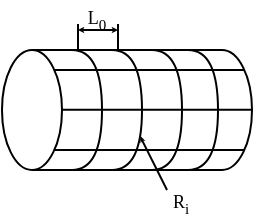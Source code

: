 <mxfile version="16.6.2" type="device" pages="5"><diagram id="O_XX9mXyuk58vUX0n932" name="cyl"><mxGraphModel dx="434" dy="279" grid="1" gridSize="10" guides="1" tooltips="1" connect="1" arrows="1" fold="1" page="1" pageScale="1" pageWidth="1169" pageHeight="1654" math="0" shadow="0"><root><mxCell id="0"/><mxCell id="1" parent="0"/><mxCell id="PagkH_VJ9jH-9wmsKEgQ-1" value="" style="shape=cylinder3;whiteSpace=wrap;html=1;boundedLbl=1;backgroundOutline=1;size=15;rotation=-90;fillColor=none;" vertex="1" parent="1"><mxGeometry x="297.5" y="177.5" width="60" height="125" as="geometry"/></mxCell><mxCell id="PagkH_VJ9jH-9wmsKEgQ-10" value="" style="endArrow=none;html=1;rounded=0;edgeStyle=orthogonalEdgeStyle;curved=1;exitX=0;exitY=0;exitDx=0;exitDy=15;exitPerimeter=0;entryX=1;entryY=0;entryDx=0;entryDy=15;entryPerimeter=0;" edge="1" parent="1"><mxGeometry width="50" height="50" relative="1" as="geometry"><mxPoint x="300" y="269.99" as="sourcePoint"/><mxPoint x="300" y="209.99" as="targetPoint"/><Array as="points"><mxPoint x="315" y="269.99"/><mxPoint x="315" y="209.99"/></Array></mxGeometry></mxCell><mxCell id="PagkH_VJ9jH-9wmsKEgQ-11" value="" style="endArrow=none;html=1;rounded=0;edgeStyle=orthogonalEdgeStyle;curved=1;exitX=0;exitY=0;exitDx=0;exitDy=15;exitPerimeter=0;entryX=1;entryY=0;entryDx=0;entryDy=15;entryPerimeter=0;" edge="1" parent="1"><mxGeometry width="50" height="50" relative="1" as="geometry"><mxPoint x="320" y="269.99" as="sourcePoint"/><mxPoint x="320" y="209.99" as="targetPoint"/><Array as="points"><mxPoint x="335" y="269.99"/><mxPoint x="335" y="209.99"/></Array></mxGeometry></mxCell><mxCell id="PagkH_VJ9jH-9wmsKEgQ-12" value="" style="endArrow=none;html=1;rounded=0;edgeStyle=orthogonalEdgeStyle;curved=1;exitX=0;exitY=0;exitDx=0;exitDy=15;exitPerimeter=0;entryX=1;entryY=0;entryDx=0;entryDy=15;entryPerimeter=0;" edge="1" parent="1"><mxGeometry width="50" height="50" relative="1" as="geometry"><mxPoint x="339.98" y="269.99" as="sourcePoint"/><mxPoint x="339.98" y="209.99" as="targetPoint"/><Array as="points"><mxPoint x="354.98" y="269.99"/><mxPoint x="354.98" y="209.99"/></Array></mxGeometry></mxCell><mxCell id="PagkH_VJ9jH-9wmsKEgQ-13" value="" style="endArrow=none;html=1;rounded=0;edgeStyle=orthogonalEdgeStyle;curved=1;exitX=0;exitY=0;exitDx=0;exitDy=15;exitPerimeter=0;entryX=1;entryY=0;entryDx=0;entryDy=15;entryPerimeter=0;" edge="1" parent="1"><mxGeometry width="50" height="50" relative="1" as="geometry"><mxPoint x="358" y="269.99" as="sourcePoint"/><mxPoint x="358" y="209.99" as="targetPoint"/><Array as="points"><mxPoint x="373" y="269.99"/><mxPoint x="373" y="209.99"/></Array></mxGeometry></mxCell><mxCell id="PagkH_VJ9jH-9wmsKEgQ-14" value="" style="endArrow=classicThin;html=1;rounded=0;curved=1;endFill=1;endSize=0;exitX=0;exitY=0;exitDx=0;exitDy=0;" edge="1" parent="1" source="PagkH_VJ9jH-9wmsKEgQ-15"><mxGeometry width="50" height="50" relative="1" as="geometry"><mxPoint x="352" y="272" as="sourcePoint"/><mxPoint x="334" y="253" as="targetPoint"/></mxGeometry></mxCell><mxCell id="PagkH_VJ9jH-9wmsKEgQ-15" value="&lt;font face=&quot;Times New Roman&quot; style=&quot;font-size: 9px&quot;&gt;R&lt;sub&gt;i&lt;/sub&gt;&lt;/font&gt;" style="text;html=1;strokeColor=none;fillColor=none;align=center;verticalAlign=middle;whiteSpace=wrap;rounded=0;" vertex="1" parent="1"><mxGeometry x="347.5" y="280" width="12.5" height="10" as="geometry"/></mxCell><mxCell id="PagkH_VJ9jH-9wmsKEgQ-19" value="" style="endArrow=none;html=1;rounded=0;fontFamily=Times New Roman;endSize=3;curved=1;" edge="1" parent="1"><mxGeometry width="50" height="50" relative="1" as="geometry"><mxPoint x="291" y="220" as="sourcePoint"/><mxPoint x="386" y="220" as="targetPoint"/></mxGeometry></mxCell><mxCell id="PagkH_VJ9jH-9wmsKEgQ-20" value="" style="endArrow=none;html=1;rounded=0;fontFamily=Times New Roman;endSize=3;curved=1;" edge="1" parent="1"><mxGeometry width="50" height="50" relative="1" as="geometry"><mxPoint x="294.5" y="239.89" as="sourcePoint"/><mxPoint x="389.5" y="239.89" as="targetPoint"/></mxGeometry></mxCell><mxCell id="PagkH_VJ9jH-9wmsKEgQ-21" value="" style="endArrow=none;html=1;rounded=0;fontFamily=Times New Roman;endSize=3;curved=1;" edge="1" parent="1"><mxGeometry width="50" height="50" relative="1" as="geometry"><mxPoint x="291.5" y="260" as="sourcePoint"/><mxPoint x="386.5" y="260" as="targetPoint"/></mxGeometry></mxCell><mxCell id="PagkH_VJ9jH-9wmsKEgQ-26" value="" style="endArrow=none;html=1;rounded=0;fontFamily=Times New Roman;endSize=3;curved=1;" edge="1" parent="1"><mxGeometry width="50" height="50" relative="1" as="geometry"><mxPoint x="303" y="210" as="sourcePoint"/><mxPoint x="303" y="197" as="targetPoint"/></mxGeometry></mxCell><mxCell id="PagkH_VJ9jH-9wmsKEgQ-27" value="" style="endArrow=none;html=1;rounded=0;fontFamily=Times New Roman;endSize=3;" edge="1" parent="1"><mxGeometry width="50" height="50" relative="1" as="geometry"><mxPoint x="323" y="210" as="sourcePoint"/><mxPoint x="323" y="197" as="targetPoint"/></mxGeometry></mxCell><mxCell id="PagkH_VJ9jH-9wmsKEgQ-28" value="" style="endArrow=classic;startArrow=classic;html=1;rounded=0;fontFamily=Times New Roman;endSize=0;startSize=0;" edge="1" parent="1"><mxGeometry width="50" height="50" relative="1" as="geometry"><mxPoint x="303" y="200" as="sourcePoint"/><mxPoint x="323" y="200" as="targetPoint"/></mxGeometry></mxCell><mxCell id="PagkH_VJ9jH-9wmsKEgQ-29" value="&lt;font style=&quot;font-size: 9px&quot;&gt;L&lt;sub&gt;0&lt;/sub&gt;&lt;/font&gt;" style="text;html=1;strokeColor=none;fillColor=none;align=center;verticalAlign=middle;whiteSpace=wrap;rounded=0;fontFamily=Times New Roman;" vertex="1" parent="1"><mxGeometry x="301" y="188" width="22.5" height="10" as="geometry"/></mxCell></root></mxGraphModel></diagram><diagram id="VnP_y5Ihg2XKbaGzyvyo" name="cylDiff"><mxGraphModel dx="391" dy="252" grid="1" gridSize="10" guides="1" tooltips="1" connect="1" arrows="1" fold="1" page="1" pageScale="1" pageWidth="1169" pageHeight="1654" math="0" shadow="0"><root><mxCell id="vrQmYS1lPdLPb-E3lXbd-0"/><mxCell id="vrQmYS1lPdLPb-E3lXbd-1" parent="vrQmYS1lPdLPb-E3lXbd-0"/><mxCell id="0kCyiw4Ry_UZgwIIood8-0" value="" style="shape=cylinder3;whiteSpace=wrap;html=1;boundedLbl=1;backgroundOutline=1;size=15;rotation=-90;fillColor=none;" vertex="1" parent="vrQmYS1lPdLPb-E3lXbd-1"><mxGeometry x="442" y="209" width="60" height="60" as="geometry"/></mxCell><mxCell id="0kCyiw4Ry_UZgwIIood8-1" value="&lt;font face=&quot;Times New Roman&quot; style=&quot;font-size: 9px&quot;&gt;R&lt;sub&gt;i&lt;/sub&gt;&lt;/font&gt;" style="text;html=1;strokeColor=none;fillColor=none;align=center;verticalAlign=middle;whiteSpace=wrap;rounded=0;" vertex="1" parent="vrQmYS1lPdLPb-E3lXbd-1"><mxGeometry x="451.25" y="287.5" width="12.5" height="10" as="geometry"/></mxCell><mxCell id="0kCyiw4Ry_UZgwIIood8-2" value="" style="endArrow=none;html=1;rounded=0;fontFamily=Times New Roman;endSize=3;curved=1;" edge="1" parent="vrQmYS1lPdLPb-E3lXbd-1"><mxGeometry width="50" height="50" relative="1" as="geometry"><mxPoint x="457" y="209" as="sourcePoint"/><mxPoint x="457" y="196" as="targetPoint"/></mxGeometry></mxCell><mxCell id="0kCyiw4Ry_UZgwIIood8-3" value="" style="endArrow=none;html=1;rounded=0;fontFamily=Times New Roman;endSize=3;" edge="1" parent="vrQmYS1lPdLPb-E3lXbd-1"><mxGeometry width="50" height="50" relative="1" as="geometry"><mxPoint x="488.16" y="209" as="sourcePoint"/><mxPoint x="488.16" y="196" as="targetPoint"/></mxGeometry></mxCell><mxCell id="0kCyiw4Ry_UZgwIIood8-4" value="" style="endArrow=classic;startArrow=classic;html=1;rounded=0;fontFamily=Times New Roman;endSize=0;startSize=0;" edge="1" parent="vrQmYS1lPdLPb-E3lXbd-1"><mxGeometry width="50" height="50" relative="1" as="geometry"><mxPoint x="457" y="199" as="sourcePoint"/><mxPoint x="488" y="199" as="targetPoint"/></mxGeometry></mxCell><mxCell id="0kCyiw4Ry_UZgwIIood8-5" value="&lt;font style=&quot;font-size: 9px&quot;&gt;L&lt;sub&gt;0&lt;/sub&gt;&lt;/font&gt;" style="text;html=1;strokeColor=none;fillColor=none;align=center;verticalAlign=middle;whiteSpace=wrap;rounded=0;fontFamily=Times New Roman;" vertex="1" parent="vrQmYS1lPdLPb-E3lXbd-1"><mxGeometry x="460.75" y="187" width="22.5" height="10" as="geometry"/></mxCell><mxCell id="0kCyiw4Ry_UZgwIIood8-6" value="" style="endArrow=classicThin;html=1;rounded=0;curved=1;endFill=1;endSize=0;entryX=0;entryY=0;entryDx=0;entryDy=15;entryPerimeter=0;" edge="1" parent="vrQmYS1lPdLPb-E3lXbd-1" target="0kCyiw4Ry_UZgwIIood8-0"><mxGeometry width="50" height="50" relative="1" as="geometry"><mxPoint x="457" y="286.5" as="sourcePoint"/><mxPoint x="460" y="276.5" as="targetPoint"/></mxGeometry></mxCell><mxCell id="0kCyiw4Ry_UZgwIIood8-7" value="" style="endArrow=classicThin;html=1;rounded=0;curved=1;endFill=1;endSize=0;entryX=0;entryY=0;entryDx=0;entryDy=15;entryPerimeter=0;" edge="1" parent="vrQmYS1lPdLPb-E3lXbd-1"><mxGeometry width="50" height="50" relative="1" as="geometry"><mxPoint x="490" y="286.5" as="sourcePoint"/><mxPoint x="490" y="269" as="targetPoint"/></mxGeometry></mxCell><mxCell id="0kCyiw4Ry_UZgwIIood8-8" value="&lt;font face=&quot;Times New Roman&quot; style=&quot;font-size: 9px&quot;&gt;R&lt;sub&gt;i-1&lt;/sub&gt;&lt;/font&gt;" style="text;html=1;strokeColor=none;fillColor=none;align=center;verticalAlign=middle;whiteSpace=wrap;rounded=0;" vertex="1" parent="vrQmYS1lPdLPb-E3lXbd-1"><mxGeometry x="483.25" y="287.5" width="16.75" height="10" as="geometry"/></mxCell><mxCell id="0kCyiw4Ry_UZgwIIood8-9" value="" style="ellipse;whiteSpace=wrap;html=1;fontFamily=Times New Roman;fontSize=9;strokeWidth=1;rotation=20;fillColor=none;" vertex="1" parent="vrQmYS1lPdLPb-E3lXbd-1"><mxGeometry x="554.73" y="208.45" width="30" height="63" as="geometry"/></mxCell><mxCell id="0kCyiw4Ry_UZgwIIood8-10" value="" style="endArrow=none;html=1;rounded=0;edgeStyle=orthogonalEdgeStyle;curved=1;exitX=0;exitY=0;exitDx=0;exitDy=15;exitPerimeter=0;entryX=1;entryY=0;entryDx=0;entryDy=15;entryPerimeter=0;" edge="1" parent="vrQmYS1lPdLPb-E3lXbd-1"><mxGeometry width="50" height="50" relative="1" as="geometry"><mxPoint x="590" y="270" as="sourcePoint"/><mxPoint x="590" y="210" as="targetPoint"/><Array as="points"><mxPoint x="605" y="270"/><mxPoint x="605" y="210"/></Array></mxGeometry></mxCell><mxCell id="0kCyiw4Ry_UZgwIIood8-11" value="" style="endArrow=none;html=1;rounded=0;fontFamily=Times New Roman;endSize=3;curved=1;" edge="1" parent="vrQmYS1lPdLPb-E3lXbd-1"><mxGeometry width="50" height="50" relative="1" as="geometry"><mxPoint x="578" y="210" as="sourcePoint"/><mxPoint x="590" y="210" as="targetPoint"/></mxGeometry></mxCell><mxCell id="0kCyiw4Ry_UZgwIIood8-12" value="" style="endArrow=none;html=1;rounded=0;fontFamily=Times New Roman;endSize=3;curved=1;" edge="1" parent="vrQmYS1lPdLPb-E3lXbd-1"><mxGeometry width="50" height="50" relative="1" as="geometry"><mxPoint x="586.99" y="220" as="sourcePoint"/><mxPoint x="587" y="199" as="targetPoint"/></mxGeometry></mxCell><mxCell id="0kCyiw4Ry_UZgwIIood8-13" value="" style="endArrow=none;html=1;rounded=0;fontFamily=Times New Roman;endSize=3;" edge="1" parent="vrQmYS1lPdLPb-E3lXbd-1"><mxGeometry width="50" height="50" relative="1" as="geometry"><mxPoint x="602.15" y="220" as="sourcePoint"/><mxPoint x="602.15" y="199" as="targetPoint"/></mxGeometry></mxCell><mxCell id="0kCyiw4Ry_UZgwIIood8-14" value="" style="endArrow=classic;startArrow=classic;html=1;rounded=0;fontFamily=Times New Roman;endSize=0;startSize=0;" edge="1" parent="vrQmYS1lPdLPb-E3lXbd-1"><mxGeometry width="50" height="50" relative="1" as="geometry"><mxPoint x="586.99" y="202" as="sourcePoint"/><mxPoint x="602" y="202" as="targetPoint"/></mxGeometry></mxCell><mxCell id="0kCyiw4Ry_UZgwIIood8-15" value="&lt;font style=&quot;font-size: 9px&quot;&gt;L&lt;/font&gt;&lt;font style=&quot;font-size: 7.5px&quot;&gt;&lt;sub&gt;i,j&lt;/sub&gt;&lt;/font&gt;" style="text;html=1;strokeColor=none;fillColor=none;align=center;verticalAlign=middle;whiteSpace=wrap;rounded=0;fontFamily=Times New Roman;" vertex="1" parent="vrQmYS1lPdLPb-E3lXbd-1"><mxGeometry x="582.99" y="188" width="22.5" height="10" as="geometry"/></mxCell><mxCell id="0kCyiw4Ry_UZgwIIood8-16" value="" style="endArrow=none;html=1;rounded=0;fontFamily=Times New Roman;endSize=3;curved=1;exitX=0.615;exitY=0.986;exitDx=0;exitDy=0;exitPerimeter=0;" edge="1" parent="vrQmYS1lPdLPb-E3lXbd-1" source="0kCyiw4Ry_UZgwIIood8-9"><mxGeometry width="50" height="50" relative="1" as="geometry"><mxPoint x="579" y="270" as="sourcePoint"/><mxPoint x="591" y="270" as="targetPoint"/></mxGeometry></mxCell><mxCell id="0kCyiw4Ry_UZgwIIood8-17" value="&lt;font face=&quot;Times New Roman&quot; style=&quot;font-size: 9px&quot;&gt;R&lt;sub&gt;i&lt;/sub&gt;&lt;/font&gt;" style="text;html=1;strokeColor=none;fillColor=none;align=center;verticalAlign=middle;whiteSpace=wrap;rounded=0;" vertex="1" parent="vrQmYS1lPdLPb-E3lXbd-1"><mxGeometry x="556.87" y="289.25" width="12.5" height="10" as="geometry"/></mxCell><mxCell id="0kCyiw4Ry_UZgwIIood8-18" value="" style="endArrow=classicThin;html=1;rounded=0;curved=1;endFill=1;endSize=0;entryX=0;entryY=0;entryDx=0;entryDy=15;entryPerimeter=0;" edge="1" parent="vrQmYS1lPdLPb-E3lXbd-1"><mxGeometry width="50" height="50" relative="1" as="geometry"><mxPoint x="562.62" y="288.25" as="sourcePoint"/><mxPoint x="562.62" y="270.75" as="targetPoint"/></mxGeometry></mxCell><mxCell id="0kCyiw4Ry_UZgwIIood8-19" value="" style="endArrow=classicThin;html=1;rounded=0;curved=1;endFill=1;endSize=0;entryX=0;entryY=0;entryDx=0;entryDy=15;entryPerimeter=0;" edge="1" parent="vrQmYS1lPdLPb-E3lXbd-1"><mxGeometry width="50" height="50" relative="1" as="geometry"><mxPoint x="591.62" y="288.25" as="sourcePoint"/><mxPoint x="591.62" y="270.75" as="targetPoint"/></mxGeometry></mxCell><mxCell id="0kCyiw4Ry_UZgwIIood8-20" value="&lt;font face=&quot;Times New Roman&quot; style=&quot;font-size: 9px&quot;&gt;R&lt;sub&gt;i-1&lt;/sub&gt;&lt;/font&gt;" style="text;html=1;strokeColor=none;fillColor=none;align=center;verticalAlign=middle;whiteSpace=wrap;rounded=0;" vertex="1" parent="vrQmYS1lPdLPb-E3lXbd-1"><mxGeometry x="583.87" y="289.25" width="16.75" height="10" as="geometry"/></mxCell><mxCell id="0kCyiw4Ry_UZgwIIood8-21" value="" style="endArrow=none;html=1;rounded=0;fontFamily=Times New Roman;endSize=3;curved=1;" edge="1" parent="vrQmYS1lPdLPb-E3lXbd-1"><mxGeometry width="50" height="50" relative="1" as="geometry"><mxPoint x="468.75" y="220" as="sourcePoint"/><mxPoint x="499" y="220" as="targetPoint"/></mxGeometry></mxCell><mxCell id="0kCyiw4Ry_UZgwIIood8-22" value="" style="endArrow=none;html=1;rounded=0;fontFamily=Times New Roman;endSize=3;curved=1;" edge="1" parent="vrQmYS1lPdLPb-E3lXbd-1"><mxGeometry width="50" height="50" relative="1" as="geometry"><mxPoint x="471.75" y="239.83" as="sourcePoint"/><mxPoint x="502" y="239.83" as="targetPoint"/></mxGeometry></mxCell><mxCell id="0kCyiw4Ry_UZgwIIood8-23" value="" style="endArrow=none;html=1;rounded=0;fontFamily=Times New Roman;endSize=3;curved=1;" edge="1" parent="vrQmYS1lPdLPb-E3lXbd-1"><mxGeometry width="50" height="50" relative="1" as="geometry"><mxPoint x="467.75" y="260" as="sourcePoint"/><mxPoint x="498" y="260" as="targetPoint"/></mxGeometry></mxCell><mxCell id="0kCyiw4Ry_UZgwIIood8-24" value="" style="endArrow=none;html=1;rounded=0;fontFamily=Times New Roman;endSize=3;curved=1;" edge="1" parent="vrQmYS1lPdLPb-E3lXbd-1"><mxGeometry width="50" height="50" relative="1" as="geometry"><mxPoint x="576.37" y="260" as="sourcePoint"/><mxPoint x="602" y="260" as="targetPoint"/></mxGeometry></mxCell><mxCell id="0kCyiw4Ry_UZgwIIood8-25" value="" style="endArrow=none;html=1;rounded=0;fontFamily=Times New Roman;endSize=3;curved=1;" edge="1" parent="vrQmYS1lPdLPb-E3lXbd-1"><mxGeometry width="50" height="50" relative="1" as="geometry"><mxPoint x="586" y="239.78" as="sourcePoint"/><mxPoint x="605" y="240" as="targetPoint"/></mxGeometry></mxCell><mxCell id="0kCyiw4Ry_UZgwIIood8-26" value="" style="endArrow=none;html=1;rounded=0;fontFamily=Times New Roman;endSize=3;curved=1;" edge="1" parent="vrQmYS1lPdLPb-E3lXbd-1"><mxGeometry width="50" height="50" relative="1" as="geometry"><mxPoint x="586.73" y="220" as="sourcePoint"/><mxPoint x="602" y="220.22" as="targetPoint"/></mxGeometry></mxCell><mxCell id="0kCyiw4Ry_UZgwIIood8-27" value="&lt;font face=&quot;Times New Roman&quot; style=&quot;font-size: 9px&quot;&gt;j&lt;/font&gt;" style="text;html=1;strokeColor=none;fillColor=none;align=center;verticalAlign=middle;whiteSpace=wrap;rounded=0;" vertex="1" parent="vrQmYS1lPdLPb-E3lXbd-1"><mxGeometry x="603.49" y="212" width="6.51" height="8" as="geometry"/></mxCell><mxCell id="0kCyiw4Ry_UZgwIIood8-28" value="&lt;font face=&quot;Times New Roman&quot; style=&quot;font-size: 9px&quot;&gt;j+1&lt;/font&gt;" style="text;html=1;strokeColor=none;fillColor=none;align=center;verticalAlign=middle;whiteSpace=wrap;rounded=0;" vertex="1" parent="vrQmYS1lPdLPb-E3lXbd-1"><mxGeometry x="606" y="235" width="24" height="8" as="geometry"/></mxCell><mxCell id="0kCyiw4Ry_UZgwIIood8-29" value="до деформации" style="text;html=1;strokeColor=none;fillColor=none;align=center;verticalAlign=middle;whiteSpace=wrap;rounded=0;fontFamily=Times New Roman;fontSize=9;" vertex="1" parent="vrQmYS1lPdLPb-E3lXbd-1"><mxGeometry x="432.5" y="302.5" width="79" height="20.75" as="geometry"/></mxCell><mxCell id="0kCyiw4Ry_UZgwIIood8-30" value="после деформации" style="text;html=1;strokeColor=none;fillColor=none;align=center;verticalAlign=middle;whiteSpace=wrap;rounded=0;fontFamily=Times New Roman;fontSize=9;" vertex="1" parent="vrQmYS1lPdLPb-E3lXbd-1"><mxGeometry x="545" y="302.5" width="79" height="20.75" as="geometry"/></mxCell></root></mxGraphModel></diagram><diagram id="zfUByFyi8Wo0yvXSUZq-" name="hang"><mxGraphModel dx="578" dy="371" grid="1" gridSize="10" guides="1" tooltips="1" connect="1" arrows="1" fold="1" page="1" pageScale="1" pageWidth="1169" pageHeight="1654" math="0" shadow="0"><root><mxCell id="7agOwRImNbwobAosHe8a-0"/><mxCell id="7agOwRImNbwobAosHe8a-1" parent="7agOwRImNbwobAosHe8a-0"/><mxCell id="7agOwRImNbwobAosHe8a-2" value="" style="endArrow=classic;html=1;rounded=0;fontFamily=Times New Roman;fontSize=9;startSize=3;endSize=3;" edge="1" parent="7agOwRImNbwobAosHe8a-1"><mxGeometry width="50" height="50" relative="1" as="geometry"><mxPoint x="319" y="240" as="sourcePoint"/><mxPoint x="320" y="100" as="targetPoint"/></mxGeometry></mxCell><mxCell id="7agOwRImNbwobAosHe8a-3" value="" style="endArrow=classic;html=1;rounded=0;fontFamily=Times New Roman;fontSize=9;startSize=3;endSize=3;" edge="1" parent="7agOwRImNbwobAosHe8a-1"><mxGeometry width="50" height="50" relative="1" as="geometry"><mxPoint x="320" y="240" as="sourcePoint"/><mxPoint x="420" y="290" as="targetPoint"/></mxGeometry></mxCell><mxCell id="7agOwRImNbwobAosHe8a-4" value="" style="endArrow=classic;html=1;rounded=0;fontFamily=Times New Roman;fontSize=9;startSize=3;endSize=3;" edge="1" parent="7agOwRImNbwobAosHe8a-1"><mxGeometry width="50" height="50" relative="1" as="geometry"><mxPoint x="320" y="240" as="sourcePoint"/><mxPoint x="220" y="290" as="targetPoint"/></mxGeometry></mxCell><mxCell id="7agOwRImNbwobAosHe8a-5" value="&lt;font style=&quot;font-size: 14px&quot;&gt;x&lt;/font&gt;" style="text;html=1;strokeColor=none;fillColor=none;align=center;verticalAlign=middle;whiteSpace=wrap;rounded=0;fontFamily=Times New Roman;fontSize=9;" vertex="1" parent="7agOwRImNbwobAosHe8a-1"><mxGeometry x="420" y="284" width="20" height="20" as="geometry"/></mxCell><mxCell id="7agOwRImNbwobAosHe8a-6" value="&lt;span style=&quot;font-size: 14px&quot;&gt;y&lt;/span&gt;" style="text;html=1;strokeColor=none;fillColor=none;align=center;verticalAlign=middle;whiteSpace=wrap;rounded=0;fontFamily=Times New Roman;fontSize=9;" vertex="1" parent="7agOwRImNbwobAosHe8a-1"><mxGeometry x="320" y="90" width="20" height="20" as="geometry"/></mxCell><mxCell id="7agOwRImNbwobAosHe8a-7" value="&lt;span style=&quot;font-size: 14px&quot;&gt;z&lt;br&gt;&lt;/span&gt;" style="text;html=1;strokeColor=none;fillColor=none;align=center;verticalAlign=middle;whiteSpace=wrap;rounded=0;fontFamily=Times New Roman;fontSize=9;" vertex="1" parent="7agOwRImNbwobAosHe8a-1"><mxGeometry x="226" y="284" width="20" height="20" as="geometry"/></mxCell><mxCell id="7agOwRImNbwobAosHe8a-13" value="" style="curved=1;endArrow=oval;html=1;rounded=0;fontFamily=Times New Roman;fontSize=14;startSize=3;endSize=3;endFill=1;startArrow=oval;startFill=1;" edge="1" parent="7agOwRImNbwobAosHe8a-1"><mxGeometry width="50" height="50" relative="1" as="geometry"><mxPoint x="390" y="130" as="sourcePoint"/><mxPoint x="250" y="130" as="targetPoint"/><Array as="points"><mxPoint x="370" y="160"/><mxPoint x="340" y="180"/><mxPoint x="300" y="180"/><mxPoint x="260" y="150"/></Array></mxGeometry></mxCell><mxCell id="7agOwRImNbwobAosHe8a-15" value="" style="curved=1;endArrow=oval;html=1;rounded=0;fontFamily=Times New Roman;fontSize=14;startSize=3;endSize=3;endFill=1;startArrow=oval;startFill=1;" edge="1" parent="7agOwRImNbwobAosHe8a-1"><mxGeometry width="50" height="50" relative="1" as="geometry"><mxPoint x="350" y="140" as="sourcePoint"/><mxPoint x="290" y="150" as="targetPoint"/><Array as="points"><mxPoint x="350" y="200"/><mxPoint x="320" y="270"/><mxPoint x="300" y="210"/></Array></mxGeometry></mxCell></root></mxGraphModel></diagram><diagram id="-YsgU0pqB9UQVkD6JDZe" name="msm"><mxGraphModel dx="520" dy="334" grid="1" gridSize="10" guides="1" tooltips="1" connect="1" arrows="1" fold="1" page="1" pageScale="1" pageWidth="1169" pageHeight="1654" math="0" shadow="0"><root><mxCell id="rUVXuaHyFyOZubvXo_WP-0"/><mxCell id="rUVXuaHyFyOZubvXo_WP-1" parent="rUVXuaHyFyOZubvXo_WP-0"/><mxCell id="rUVXuaHyFyOZubvXo_WP-22" style="edgeStyle=none;shape=connector;curved=1;rounded=0;orthogonalLoop=1;jettySize=auto;html=1;exitX=0.5;exitY=1;exitDx=0;exitDy=0;entryX=0.5;entryY=0;entryDx=0;entryDy=0;labelBackgroundColor=default;fontFamily=Times New Roman;fontSize=14;fontColor=default;endArrow=none;startSize=3;endSize=3;strokeColor=default;" edge="1" parent="rUVXuaHyFyOZubvXo_WP-1" source="rUVXuaHyFyOZubvXo_WP-2" target="rUVXuaHyFyOZubvXo_WP-3"><mxGeometry relative="1" as="geometry"/></mxCell><mxCell id="rUVXuaHyFyOZubvXo_WP-33" style="edgeStyle=none;shape=connector;curved=1;rounded=0;orthogonalLoop=1;jettySize=auto;html=1;exitX=1;exitY=1;exitDx=0;exitDy=0;entryX=0;entryY=0;entryDx=0;entryDy=0;labelBackgroundColor=default;fontFamily=Times New Roman;fontSize=14;fontColor=default;endArrow=none;startSize=3;endSize=3;strokeColor=default;" edge="1" parent="rUVXuaHyFyOZubvXo_WP-1" source="rUVXuaHyFyOZubvXo_WP-2" target="rUVXuaHyFyOZubvXo_WP-4"><mxGeometry relative="1" as="geometry"/></mxCell><mxCell id="rUVXuaHyFyOZubvXo_WP-52" style="edgeStyle=none;shape=connector;curved=1;rounded=0;orthogonalLoop=1;jettySize=auto;html=1;exitX=1;exitY=0;exitDx=0;exitDy=0;entryX=0;entryY=0;entryDx=0;entryDy=0;labelBackgroundColor=default;fontFamily=Times New Roman;fontSize=14;fontColor=default;endArrow=none;startSize=3;endSize=3;strokeColor=default;" edge="1" parent="rUVXuaHyFyOZubvXo_WP-1" source="rUVXuaHyFyOZubvXo_WP-2" target="rUVXuaHyFyOZubvXo_WP-5"><mxGeometry relative="1" as="geometry"/></mxCell><mxCell id="rUVXuaHyFyOZubvXo_WP-53" style="edgeStyle=none;shape=connector;curved=1;rounded=0;orthogonalLoop=1;jettySize=auto;html=1;exitX=0;exitY=1;exitDx=0;exitDy=0;entryX=0;entryY=0;entryDx=0;entryDy=0;labelBackgroundColor=default;fontFamily=Times New Roman;fontSize=14;fontColor=default;endArrow=none;startSize=3;endSize=3;strokeColor=default;" edge="1" parent="rUVXuaHyFyOZubvXo_WP-1" source="rUVXuaHyFyOZubvXo_WP-2" target="rUVXuaHyFyOZubvXo_WP-10"><mxGeometry relative="1" as="geometry"/></mxCell><mxCell id="rUVXuaHyFyOZubvXo_WP-2" value="" style="ellipse;whiteSpace=wrap;html=1;aspect=fixed;fontFamily=Times New Roman;fontSize=14;strokeWidth=1;fillColor=none;" vertex="1" parent="rUVXuaHyFyOZubvXo_WP-1"><mxGeometry x="230" y="110" width="20" height="20" as="geometry"/></mxCell><mxCell id="rUVXuaHyFyOZubvXo_WP-18" style="edgeStyle=none;shape=connector;curved=1;rounded=0;orthogonalLoop=1;jettySize=auto;html=1;exitX=1;exitY=0.5;exitDx=0;exitDy=0;entryX=0;entryY=0.5;entryDx=0;entryDy=0;labelBackgroundColor=default;fontFamily=Times New Roman;fontSize=14;fontColor=default;endArrow=none;startSize=3;endSize=3;strokeColor=default;" edge="1" parent="rUVXuaHyFyOZubvXo_WP-1" source="rUVXuaHyFyOZubvXo_WP-3" target="rUVXuaHyFyOZubvXo_WP-4"><mxGeometry relative="1" as="geometry"/></mxCell><mxCell id="rUVXuaHyFyOZubvXo_WP-27" style="edgeStyle=none;shape=connector;curved=1;rounded=0;orthogonalLoop=1;jettySize=auto;html=1;exitX=0.5;exitY=1;exitDx=0;exitDy=0;entryX=0.5;entryY=0;entryDx=0;entryDy=0;labelBackgroundColor=default;fontFamily=Times New Roman;fontSize=14;fontColor=default;endArrow=none;startSize=3;endSize=3;strokeColor=default;" edge="1" parent="rUVXuaHyFyOZubvXo_WP-1" source="rUVXuaHyFyOZubvXo_WP-3" target="rUVXuaHyFyOZubvXo_WP-10"><mxGeometry relative="1" as="geometry"/></mxCell><mxCell id="rUVXuaHyFyOZubvXo_WP-38" style="edgeStyle=none;shape=connector;curved=1;rounded=0;orthogonalLoop=1;jettySize=auto;html=1;exitX=1;exitY=1;exitDx=0;exitDy=0;entryX=0;entryY=0;entryDx=0;entryDy=0;labelBackgroundColor=default;fontFamily=Times New Roman;fontSize=14;fontColor=default;endArrow=none;startSize=3;endSize=3;strokeColor=default;" edge="1" parent="rUVXuaHyFyOZubvXo_WP-1" source="rUVXuaHyFyOZubvXo_WP-3" target="rUVXuaHyFyOZubvXo_WP-11"><mxGeometry relative="1" as="geometry"/></mxCell><mxCell id="rUVXuaHyFyOZubvXo_WP-57" style="edgeStyle=none;shape=connector;curved=1;rounded=0;orthogonalLoop=1;jettySize=auto;html=1;exitX=1;exitY=0;exitDx=0;exitDy=0;labelBackgroundColor=default;fontFamily=Times New Roman;fontSize=14;fontColor=default;endArrow=none;startSize=3;endSize=3;strokeColor=default;entryX=0;entryY=0;entryDx=0;entryDy=0;" edge="1" parent="rUVXuaHyFyOZubvXo_WP-1" source="rUVXuaHyFyOZubvXo_WP-3" target="rUVXuaHyFyOZubvXo_WP-9"><mxGeometry relative="1" as="geometry"><mxPoint x="390.0" y="192.625" as="targetPoint"/></mxGeometry></mxCell><mxCell id="rUVXuaHyFyOZubvXo_WP-61" style="edgeStyle=none;shape=connector;curved=1;rounded=0;orthogonalLoop=1;jettySize=auto;html=1;exitX=1;exitY=1;exitDx=0;exitDy=0;labelBackgroundColor=default;fontFamily=Times New Roman;fontSize=14;fontColor=default;endArrow=none;startSize=3;endSize=3;strokeColor=default;" edge="1" parent="rUVXuaHyFyOZubvXo_WP-1" source="rUVXuaHyFyOZubvXo_WP-3"><mxGeometry relative="1" as="geometry"><mxPoint x="247" y="320" as="targetPoint"/></mxGeometry></mxCell><mxCell id="rUVXuaHyFyOZubvXo_WP-3" value="" style="ellipse;whiteSpace=wrap;html=1;aspect=fixed;fontFamily=Times New Roman;fontSize=14;strokeWidth=1;fillColor=none;" vertex="1" parent="rUVXuaHyFyOZubvXo_WP-1"><mxGeometry x="230" y="190" width="20" height="20" as="geometry"/></mxCell><mxCell id="rUVXuaHyFyOZubvXo_WP-19" style="edgeStyle=none;shape=connector;curved=1;rounded=0;orthogonalLoop=1;jettySize=auto;html=1;exitX=1;exitY=0.5;exitDx=0;exitDy=0;entryX=0;entryY=0.5;entryDx=0;entryDy=0;labelBackgroundColor=default;fontFamily=Times New Roman;fontSize=14;fontColor=default;endArrow=none;startSize=3;endSize=3;strokeColor=default;" edge="1" parent="rUVXuaHyFyOZubvXo_WP-1" source="rUVXuaHyFyOZubvXo_WP-4" target="rUVXuaHyFyOZubvXo_WP-9"><mxGeometry relative="1" as="geometry"/></mxCell><mxCell id="rUVXuaHyFyOZubvXo_WP-26" style="edgeStyle=none;shape=connector;curved=1;rounded=0;orthogonalLoop=1;jettySize=auto;html=1;exitX=0.5;exitY=1;exitDx=0;exitDy=0;entryX=0.5;entryY=0;entryDx=0;entryDy=0;labelBackgroundColor=default;fontFamily=Times New Roman;fontSize=14;fontColor=default;endArrow=none;startSize=3;endSize=3;strokeColor=default;" edge="1" parent="rUVXuaHyFyOZubvXo_WP-1" source="rUVXuaHyFyOZubvXo_WP-4" target="rUVXuaHyFyOZubvXo_WP-11"><mxGeometry relative="1" as="geometry"/></mxCell><mxCell id="rUVXuaHyFyOZubvXo_WP-39" style="edgeStyle=none;shape=connector;curved=1;rounded=0;orthogonalLoop=1;jettySize=auto;html=1;exitX=0;exitY=1;exitDx=0;exitDy=0;entryX=1;entryY=0;entryDx=0;entryDy=0;labelBackgroundColor=default;fontFamily=Times New Roman;fontSize=14;fontColor=default;endArrow=none;startSize=3;endSize=3;strokeColor=default;" edge="1" parent="rUVXuaHyFyOZubvXo_WP-1" source="rUVXuaHyFyOZubvXo_WP-4" target="rUVXuaHyFyOZubvXo_WP-10"><mxGeometry relative="1" as="geometry"/></mxCell><mxCell id="rUVXuaHyFyOZubvXo_WP-40" style="edgeStyle=none;shape=connector;curved=1;rounded=0;orthogonalLoop=1;jettySize=auto;html=1;exitX=1;exitY=1;exitDx=0;exitDy=0;entryX=0;entryY=0;entryDx=0;entryDy=0;labelBackgroundColor=default;fontFamily=Times New Roman;fontSize=14;fontColor=default;endArrow=none;startSize=3;endSize=3;strokeColor=default;" edge="1" parent="rUVXuaHyFyOZubvXo_WP-1" source="rUVXuaHyFyOZubvXo_WP-4" target="rUVXuaHyFyOZubvXo_WP-12"><mxGeometry relative="1" as="geometry"/></mxCell><mxCell id="rUVXuaHyFyOZubvXo_WP-58" style="edgeStyle=none;shape=connector;curved=1;rounded=0;orthogonalLoop=1;jettySize=auto;html=1;exitX=0.5;exitY=1;exitDx=0;exitDy=0;labelBackgroundColor=default;fontFamily=Times New Roman;fontSize=14;fontColor=default;endArrow=none;startSize=3;endSize=3;strokeColor=default;" edge="1" parent="rUVXuaHyFyOZubvXo_WP-1" source="rUVXuaHyFyOZubvXo_WP-4"><mxGeometry relative="1" as="geometry"><mxPoint x="440.0" y="210.125" as="targetPoint"/></mxGeometry></mxCell><mxCell id="rUVXuaHyFyOZubvXo_WP-63" style="edgeStyle=none;shape=connector;curved=1;rounded=0;orthogonalLoop=1;jettySize=auto;html=1;exitX=1;exitY=1;exitDx=0;exitDy=0;labelBackgroundColor=default;fontFamily=Times New Roman;fontSize=14;fontColor=default;endArrow=none;startSize=3;endSize=3;strokeColor=default;" edge="1" parent="rUVXuaHyFyOZubvXo_WP-1" source="rUVXuaHyFyOZubvXo_WP-4"><mxGeometry relative="1" as="geometry"><mxPoint x="327" y="320" as="targetPoint"/></mxGeometry></mxCell><mxCell id="rUVXuaHyFyOZubvXo_WP-4" value="" style="ellipse;whiteSpace=wrap;html=1;aspect=fixed;fontFamily=Times New Roman;fontSize=14;strokeWidth=1;fillColor=none;" vertex="1" parent="rUVXuaHyFyOZubvXo_WP-1"><mxGeometry x="310" y="190" width="20" height="20" as="geometry"/></mxCell><mxCell id="rUVXuaHyFyOZubvXo_WP-24" style="edgeStyle=none;shape=connector;curved=1;rounded=0;orthogonalLoop=1;jettySize=auto;html=1;exitX=0.5;exitY=1;exitDx=0;exitDy=0;entryX=0.5;entryY=0;entryDx=0;entryDy=0;labelBackgroundColor=default;fontFamily=Times New Roman;fontSize=14;fontColor=default;endArrow=none;startSize=3;endSize=3;strokeColor=default;" edge="1" parent="rUVXuaHyFyOZubvXo_WP-1" source="rUVXuaHyFyOZubvXo_WP-5" target="rUVXuaHyFyOZubvXo_WP-9"><mxGeometry relative="1" as="geometry"/></mxCell><mxCell id="rUVXuaHyFyOZubvXo_WP-32" style="edgeStyle=none;shape=connector;curved=1;rounded=0;orthogonalLoop=1;jettySize=auto;html=1;exitX=1;exitY=0.5;exitDx=0;exitDy=0;labelBackgroundColor=default;fontFamily=Times New Roman;fontSize=14;fontColor=default;endArrow=none;startSize=3;endSize=3;strokeColor=default;" edge="1" parent="rUVXuaHyFyOZubvXo_WP-1" source="rUVXuaHyFyOZubvXo_WP-5"><mxGeometry relative="1" as="geometry"><mxPoint x="440" y="119.652" as="targetPoint"/></mxGeometry></mxCell><mxCell id="rUVXuaHyFyOZubvXo_WP-37" style="edgeStyle=none;shape=connector;curved=1;rounded=0;orthogonalLoop=1;jettySize=auto;html=1;exitX=0;exitY=1;exitDx=0;exitDy=0;entryX=1;entryY=0;entryDx=0;entryDy=0;labelBackgroundColor=default;fontFamily=Times New Roman;fontSize=14;fontColor=default;endArrow=none;startSize=3;endSize=3;strokeColor=default;" edge="1" parent="rUVXuaHyFyOZubvXo_WP-1" source="rUVXuaHyFyOZubvXo_WP-5" target="rUVXuaHyFyOZubvXo_WP-4"><mxGeometry relative="1" as="geometry"/></mxCell><mxCell id="rUVXuaHyFyOZubvXo_WP-43" style="edgeStyle=none;shape=connector;curved=1;rounded=0;orthogonalLoop=1;jettySize=auto;html=1;exitX=1;exitY=1;exitDx=0;exitDy=0;labelBackgroundColor=default;fontFamily=Times New Roman;fontSize=14;fontColor=default;endArrow=none;startSize=3;endSize=3;strokeColor=default;" edge="1" parent="rUVXuaHyFyOZubvXo_WP-1" source="rUVXuaHyFyOZubvXo_WP-5"><mxGeometry relative="1" as="geometry"><mxPoint x="440" y="160" as="targetPoint"/></mxGeometry></mxCell><mxCell id="rUVXuaHyFyOZubvXo_WP-56" style="edgeStyle=none;shape=connector;curved=1;rounded=0;orthogonalLoop=1;jettySize=auto;html=1;exitX=0;exitY=1;exitDx=0;exitDy=0;entryX=0;entryY=0;entryDx=0;entryDy=0;labelBackgroundColor=default;fontFamily=Times New Roman;fontSize=14;fontColor=default;endArrow=none;startSize=3;endSize=3;strokeColor=default;" edge="1" parent="rUVXuaHyFyOZubvXo_WP-1" source="rUVXuaHyFyOZubvXo_WP-5" target="rUVXuaHyFyOZubvXo_WP-12"><mxGeometry relative="1" as="geometry"/></mxCell><mxCell id="rUVXuaHyFyOZubvXo_WP-5" value="" style="ellipse;whiteSpace=wrap;html=1;aspect=fixed;fontFamily=Times New Roman;fontSize=14;strokeWidth=1;fillColor=none;" vertex="1" parent="rUVXuaHyFyOZubvXo_WP-1"><mxGeometry x="390" y="110" width="20" height="20" as="geometry"/></mxCell><mxCell id="rUVXuaHyFyOZubvXo_WP-17" style="edgeStyle=none;shape=connector;curved=1;rounded=0;orthogonalLoop=1;jettySize=auto;html=1;exitX=1;exitY=0.5;exitDx=0;exitDy=0;entryX=0;entryY=0.5;entryDx=0;entryDy=0;labelBackgroundColor=default;fontFamily=Times New Roman;fontSize=14;fontColor=default;endArrow=none;startSize=3;endSize=3;strokeColor=default;" edge="1" parent="rUVXuaHyFyOZubvXo_WP-1" source="rUVXuaHyFyOZubvXo_WP-6" target="rUVXuaHyFyOZubvXo_WP-5"><mxGeometry relative="1" as="geometry"/></mxCell><mxCell id="rUVXuaHyFyOZubvXo_WP-23" style="edgeStyle=none;shape=connector;curved=1;rounded=0;orthogonalLoop=1;jettySize=auto;html=1;exitX=0.5;exitY=1;exitDx=0;exitDy=0;entryX=0.5;entryY=0;entryDx=0;entryDy=0;labelBackgroundColor=default;fontFamily=Times New Roman;fontSize=14;fontColor=default;endArrow=none;startSize=3;endSize=3;strokeColor=default;" edge="1" parent="rUVXuaHyFyOZubvXo_WP-1" source="rUVXuaHyFyOZubvXo_WP-6" target="rUVXuaHyFyOZubvXo_WP-4"><mxGeometry relative="1" as="geometry"/></mxCell><mxCell id="rUVXuaHyFyOZubvXo_WP-35" style="edgeStyle=none;shape=connector;curved=1;rounded=0;orthogonalLoop=1;jettySize=auto;html=1;exitX=0;exitY=1;exitDx=0;exitDy=0;entryX=1;entryY=0;entryDx=0;entryDy=0;labelBackgroundColor=default;fontFamily=Times New Roman;fontSize=14;fontColor=default;endArrow=none;startSize=3;endSize=3;strokeColor=default;" edge="1" parent="rUVXuaHyFyOZubvXo_WP-1" source="rUVXuaHyFyOZubvXo_WP-6" target="rUVXuaHyFyOZubvXo_WP-3"><mxGeometry relative="1" as="geometry"/></mxCell><mxCell id="rUVXuaHyFyOZubvXo_WP-36" style="edgeStyle=none;shape=connector;curved=1;rounded=0;orthogonalLoop=1;jettySize=auto;html=1;exitX=1;exitY=1;exitDx=0;exitDy=0;entryX=0;entryY=0;entryDx=0;entryDy=0;labelBackgroundColor=default;fontFamily=Times New Roman;fontSize=14;fontColor=default;endArrow=none;startSize=3;endSize=3;strokeColor=default;" edge="1" parent="rUVXuaHyFyOZubvXo_WP-1" source="rUVXuaHyFyOZubvXo_WP-6" target="rUVXuaHyFyOZubvXo_WP-9"><mxGeometry relative="1" as="geometry"/></mxCell><mxCell id="rUVXuaHyFyOZubvXo_WP-54" style="edgeStyle=none;shape=connector;curved=1;rounded=0;orthogonalLoop=1;jettySize=auto;html=1;exitX=1;exitY=1;exitDx=0;exitDy=0;labelBackgroundColor=default;fontFamily=Times New Roman;fontSize=14;fontColor=default;endArrow=none;startSize=3;endSize=3;strokeColor=default;" edge="1" parent="rUVXuaHyFyOZubvXo_WP-1" source="rUVXuaHyFyOZubvXo_WP-6"><mxGeometry relative="1" as="geometry"><mxPoint x="440.0" y="127" as="targetPoint"/></mxGeometry></mxCell><mxCell id="rUVXuaHyFyOZubvXo_WP-55" style="edgeStyle=none;shape=connector;curved=1;rounded=0;orthogonalLoop=1;jettySize=auto;html=1;exitX=0;exitY=1;exitDx=0;exitDy=0;entryX=0;entryY=0;entryDx=0;entryDy=0;labelBackgroundColor=default;fontFamily=Times New Roman;fontSize=14;fontColor=default;endArrow=none;startSize=3;endSize=3;strokeColor=default;" edge="1" parent="rUVXuaHyFyOZubvXo_WP-1" source="rUVXuaHyFyOZubvXo_WP-6" target="rUVXuaHyFyOZubvXo_WP-11"><mxGeometry relative="1" as="geometry"/></mxCell><mxCell id="rUVXuaHyFyOZubvXo_WP-6" value="" style="ellipse;whiteSpace=wrap;html=1;aspect=fixed;fontFamily=Times New Roman;fontSize=14;strokeWidth=1;fillColor=none;" vertex="1" parent="rUVXuaHyFyOZubvXo_WP-1"><mxGeometry x="310" y="110" width="20" height="20" as="geometry"/></mxCell><mxCell id="rUVXuaHyFyOZubvXo_WP-25" style="edgeStyle=none;shape=connector;curved=1;rounded=0;orthogonalLoop=1;jettySize=auto;html=1;exitX=0.5;exitY=1;exitDx=0;exitDy=0;entryX=0.5;entryY=0;entryDx=0;entryDy=0;labelBackgroundColor=default;fontFamily=Times New Roman;fontSize=14;fontColor=default;endArrow=none;startSize=3;endSize=3;strokeColor=default;" edge="1" parent="rUVXuaHyFyOZubvXo_WP-1" source="rUVXuaHyFyOZubvXo_WP-9" target="rUVXuaHyFyOZubvXo_WP-12"><mxGeometry relative="1" as="geometry"/></mxCell><mxCell id="rUVXuaHyFyOZubvXo_WP-31" style="edgeStyle=none;shape=connector;curved=1;rounded=0;orthogonalLoop=1;jettySize=auto;html=1;exitX=1;exitY=0.5;exitDx=0;exitDy=0;labelBackgroundColor=default;fontFamily=Times New Roman;fontSize=14;fontColor=default;endArrow=none;startSize=3;endSize=3;strokeColor=default;" edge="1" parent="rUVXuaHyFyOZubvXo_WP-1" source="rUVXuaHyFyOZubvXo_WP-9"><mxGeometry relative="1" as="geometry"><mxPoint x="440" y="199.652" as="targetPoint"/></mxGeometry></mxCell><mxCell id="rUVXuaHyFyOZubvXo_WP-41" style="edgeStyle=none;shape=connector;curved=1;rounded=0;orthogonalLoop=1;jettySize=auto;html=1;exitX=0;exitY=1;exitDx=0;exitDy=0;entryX=1;entryY=0;entryDx=0;entryDy=0;labelBackgroundColor=default;fontFamily=Times New Roman;fontSize=14;fontColor=default;endArrow=none;startSize=3;endSize=3;strokeColor=default;" edge="1" parent="rUVXuaHyFyOZubvXo_WP-1" source="rUVXuaHyFyOZubvXo_WP-9" target="rUVXuaHyFyOZubvXo_WP-11"><mxGeometry relative="1" as="geometry"/></mxCell><mxCell id="rUVXuaHyFyOZubvXo_WP-42" style="edgeStyle=none;shape=connector;curved=1;rounded=0;orthogonalLoop=1;jettySize=auto;html=1;exitX=1;exitY=0;exitDx=0;exitDy=0;labelBackgroundColor=default;fontFamily=Times New Roman;fontSize=14;fontColor=default;endArrow=none;startSize=3;endSize=3;strokeColor=default;" edge="1" parent="rUVXuaHyFyOZubvXo_WP-1" source="rUVXuaHyFyOZubvXo_WP-9"><mxGeometry relative="1" as="geometry"><mxPoint x="440" y="160" as="targetPoint"/></mxGeometry></mxCell><mxCell id="rUVXuaHyFyOZubvXo_WP-45" style="edgeStyle=none;shape=connector;curved=1;rounded=0;orthogonalLoop=1;jettySize=auto;html=1;exitX=1;exitY=1;exitDx=0;exitDy=0;labelBackgroundColor=default;fontFamily=Times New Roman;fontSize=14;fontColor=default;endArrow=none;startSize=3;endSize=3;strokeColor=default;" edge="1" parent="rUVXuaHyFyOZubvXo_WP-1" source="rUVXuaHyFyOZubvXo_WP-9"><mxGeometry relative="1" as="geometry"><mxPoint x="440" y="240" as="targetPoint"/></mxGeometry></mxCell><mxCell id="rUVXuaHyFyOZubvXo_WP-66" style="edgeStyle=none;shape=connector;curved=1;rounded=0;orthogonalLoop=1;jettySize=auto;html=1;exitX=1;exitY=1;exitDx=0;exitDy=0;labelBackgroundColor=default;fontFamily=Times New Roman;fontSize=14;fontColor=default;endArrow=none;startSize=3;endSize=3;strokeColor=default;" edge="1" parent="rUVXuaHyFyOZubvXo_WP-1" source="rUVXuaHyFyOZubvXo_WP-9"><mxGeometry relative="1" as="geometry"><mxPoint x="407" y="320" as="targetPoint"/></mxGeometry></mxCell><mxCell id="rUVXuaHyFyOZubvXo_WP-9" value="" style="ellipse;whiteSpace=wrap;html=1;aspect=fixed;fontFamily=Times New Roman;fontSize=14;strokeWidth=1;fillColor=none;" vertex="1" parent="rUVXuaHyFyOZubvXo_WP-1"><mxGeometry x="390" y="190" width="20" height="20" as="geometry"/></mxCell><mxCell id="rUVXuaHyFyOZubvXo_WP-20" style="edgeStyle=none;shape=connector;curved=1;rounded=0;orthogonalLoop=1;jettySize=auto;html=1;exitX=1;exitY=0.5;exitDx=0;exitDy=0;entryX=0;entryY=0.5;entryDx=0;entryDy=0;labelBackgroundColor=default;fontFamily=Times New Roman;fontSize=14;fontColor=default;endArrow=none;startSize=3;endSize=3;strokeColor=default;" edge="1" parent="rUVXuaHyFyOZubvXo_WP-1" source="rUVXuaHyFyOZubvXo_WP-10" target="rUVXuaHyFyOZubvXo_WP-11"><mxGeometry relative="1" as="geometry"/></mxCell><mxCell id="rUVXuaHyFyOZubvXo_WP-28" style="edgeStyle=none;shape=connector;curved=1;rounded=0;orthogonalLoop=1;jettySize=auto;html=1;exitX=0.5;exitY=1;exitDx=0;exitDy=0;labelBackgroundColor=default;fontFamily=Times New Roman;fontSize=14;fontColor=default;endArrow=none;startSize=3;endSize=3;strokeColor=default;" edge="1" parent="rUVXuaHyFyOZubvXo_WP-1" source="rUVXuaHyFyOZubvXo_WP-10"><mxGeometry relative="1" as="geometry"><mxPoint x="240.261" y="320" as="targetPoint"/></mxGeometry></mxCell><mxCell id="rUVXuaHyFyOZubvXo_WP-48" style="edgeStyle=none;shape=connector;curved=1;rounded=0;orthogonalLoop=1;jettySize=auto;html=1;exitX=1;exitY=1;exitDx=0;exitDy=0;labelBackgroundColor=default;fontFamily=Times New Roman;fontSize=14;fontColor=default;endArrow=none;startSize=3;endSize=3;strokeColor=default;" edge="1" parent="rUVXuaHyFyOZubvXo_WP-1" source="rUVXuaHyFyOZubvXo_WP-10"><mxGeometry relative="1" as="geometry"><mxPoint x="280" y="320" as="targetPoint"/></mxGeometry></mxCell><mxCell id="rUVXuaHyFyOZubvXo_WP-59" style="edgeStyle=none;shape=connector;curved=1;rounded=0;orthogonalLoop=1;jettySize=auto;html=1;exitX=1;exitY=0;exitDx=0;exitDy=0;entryX=0;entryY=0;entryDx=0;entryDy=0;labelBackgroundColor=default;fontFamily=Times New Roman;fontSize=14;fontColor=default;endArrow=none;startSize=3;endSize=3;strokeColor=default;" edge="1" parent="rUVXuaHyFyOZubvXo_WP-1" source="rUVXuaHyFyOZubvXo_WP-10" target="rUVXuaHyFyOZubvXo_WP-12"><mxGeometry relative="1" as="geometry"/></mxCell><mxCell id="rUVXuaHyFyOZubvXo_WP-60" style="edgeStyle=none;shape=connector;curved=1;rounded=0;orthogonalLoop=1;jettySize=auto;html=1;exitX=0;exitY=1;exitDx=0;exitDy=0;labelBackgroundColor=default;fontFamily=Times New Roman;fontSize=14;fontColor=default;endArrow=none;startSize=3;endSize=3;strokeColor=default;" edge="1" parent="rUVXuaHyFyOZubvXo_WP-1" source="rUVXuaHyFyOZubvXo_WP-10"><mxGeometry relative="1" as="geometry"><mxPoint x="232.625" y="320" as="targetPoint"/></mxGeometry></mxCell><mxCell id="rUVXuaHyFyOZubvXo_WP-10" value="" style="ellipse;whiteSpace=wrap;html=1;aspect=fixed;fontFamily=Times New Roman;fontSize=14;strokeWidth=1;fillColor=none;" vertex="1" parent="rUVXuaHyFyOZubvXo_WP-1"><mxGeometry x="230" y="270" width="20" height="20" as="geometry"/></mxCell><mxCell id="rUVXuaHyFyOZubvXo_WP-21" style="edgeStyle=none;shape=connector;curved=1;rounded=0;orthogonalLoop=1;jettySize=auto;html=1;exitX=1;exitY=0.5;exitDx=0;exitDy=0;entryX=0;entryY=0.5;entryDx=0;entryDy=0;labelBackgroundColor=default;fontFamily=Times New Roman;fontSize=14;fontColor=default;endArrow=none;startSize=3;endSize=3;strokeColor=default;" edge="1" parent="rUVXuaHyFyOZubvXo_WP-1" source="rUVXuaHyFyOZubvXo_WP-11" target="rUVXuaHyFyOZubvXo_WP-12"><mxGeometry relative="1" as="geometry"/></mxCell><mxCell id="rUVXuaHyFyOZubvXo_WP-29" style="edgeStyle=none;shape=connector;curved=1;rounded=0;orthogonalLoop=1;jettySize=auto;html=1;exitX=0.5;exitY=1;exitDx=0;exitDy=0;labelBackgroundColor=default;fontFamily=Times New Roman;fontSize=14;fontColor=default;endArrow=none;startSize=3;endSize=3;strokeColor=default;" edge="1" parent="rUVXuaHyFyOZubvXo_WP-1" source="rUVXuaHyFyOZubvXo_WP-11"><mxGeometry relative="1" as="geometry"><mxPoint x="320.261" y="320" as="targetPoint"/></mxGeometry></mxCell><mxCell id="rUVXuaHyFyOZubvXo_WP-46" style="edgeStyle=none;shape=connector;curved=1;rounded=0;orthogonalLoop=1;jettySize=auto;html=1;exitX=1;exitY=1;exitDx=0;exitDy=0;labelBackgroundColor=default;fontFamily=Times New Roman;fontSize=14;fontColor=default;endArrow=none;startSize=3;endSize=3;strokeColor=default;" edge="1" parent="rUVXuaHyFyOZubvXo_WP-1" source="rUVXuaHyFyOZubvXo_WP-11"><mxGeometry relative="1" as="geometry"><mxPoint x="360" y="320" as="targetPoint"/></mxGeometry></mxCell><mxCell id="rUVXuaHyFyOZubvXo_WP-49" style="edgeStyle=none;shape=connector;curved=1;rounded=0;orthogonalLoop=1;jettySize=auto;html=1;exitX=0;exitY=1;exitDx=0;exitDy=0;labelBackgroundColor=default;fontFamily=Times New Roman;fontSize=14;fontColor=default;endArrow=none;startSize=3;endSize=3;strokeColor=default;" edge="1" parent="rUVXuaHyFyOZubvXo_WP-1" source="rUVXuaHyFyOZubvXo_WP-11"><mxGeometry relative="1" as="geometry"><mxPoint x="280" y="320" as="targetPoint"/></mxGeometry></mxCell><mxCell id="rUVXuaHyFyOZubvXo_WP-64" style="edgeStyle=none;shape=connector;curved=1;rounded=0;orthogonalLoop=1;jettySize=auto;html=1;exitX=0;exitY=1;exitDx=0;exitDy=0;labelBackgroundColor=default;fontFamily=Times New Roman;fontSize=14;fontColor=default;endArrow=none;startSize=3;endSize=3;strokeColor=default;" edge="1" parent="rUVXuaHyFyOZubvXo_WP-1" source="rUVXuaHyFyOZubvXo_WP-11"><mxGeometry relative="1" as="geometry"><mxPoint x="312.625" y="320" as="targetPoint"/></mxGeometry></mxCell><mxCell id="rUVXuaHyFyOZubvXo_WP-11" value="" style="ellipse;whiteSpace=wrap;html=1;aspect=fixed;fontFamily=Times New Roman;fontSize=14;strokeWidth=1;fillColor=none;" vertex="1" parent="rUVXuaHyFyOZubvXo_WP-1"><mxGeometry x="310" y="270" width="20" height="20" as="geometry"/></mxCell><mxCell id="rUVXuaHyFyOZubvXo_WP-30" style="edgeStyle=none;shape=connector;curved=1;rounded=0;orthogonalLoop=1;jettySize=auto;html=1;exitX=0.5;exitY=1;exitDx=0;exitDy=0;labelBackgroundColor=default;fontFamily=Times New Roman;fontSize=14;fontColor=default;endArrow=none;startSize=3;endSize=3;strokeColor=default;" edge="1" parent="rUVXuaHyFyOZubvXo_WP-1" source="rUVXuaHyFyOZubvXo_WP-12"><mxGeometry relative="1" as="geometry"><mxPoint x="400.261" y="320" as="targetPoint"/></mxGeometry></mxCell><mxCell id="rUVXuaHyFyOZubvXo_WP-44" style="edgeStyle=none;shape=connector;curved=1;rounded=0;orthogonalLoop=1;jettySize=auto;html=1;exitX=1;exitY=0;exitDx=0;exitDy=0;labelBackgroundColor=default;fontFamily=Times New Roman;fontSize=14;fontColor=default;endArrow=none;startSize=3;endSize=3;strokeColor=default;" edge="1" parent="rUVXuaHyFyOZubvXo_WP-1" source="rUVXuaHyFyOZubvXo_WP-12"><mxGeometry relative="1" as="geometry"><mxPoint x="440" y="240" as="targetPoint"/></mxGeometry></mxCell><mxCell id="rUVXuaHyFyOZubvXo_WP-47" style="edgeStyle=none;shape=connector;curved=1;rounded=0;orthogonalLoop=1;jettySize=auto;html=1;exitX=0;exitY=1;exitDx=0;exitDy=0;labelBackgroundColor=default;fontFamily=Times New Roman;fontSize=14;fontColor=default;endArrow=none;startSize=3;endSize=3;strokeColor=default;" edge="1" parent="rUVXuaHyFyOZubvXo_WP-1" source="rUVXuaHyFyOZubvXo_WP-12"><mxGeometry relative="1" as="geometry"><mxPoint x="360" y="320" as="targetPoint"/></mxGeometry></mxCell><mxCell id="rUVXuaHyFyOZubvXo_WP-50" style="edgeStyle=none;shape=connector;curved=1;rounded=0;orthogonalLoop=1;jettySize=auto;html=1;exitX=1;exitY=0.5;exitDx=0;exitDy=0;labelBackgroundColor=default;fontFamily=Times New Roman;fontSize=14;fontColor=default;endArrow=none;startSize=3;endSize=3;strokeColor=default;" edge="1" parent="rUVXuaHyFyOZubvXo_WP-1" source="rUVXuaHyFyOZubvXo_WP-12"><mxGeometry relative="1" as="geometry"><mxPoint x="440" y="280.333" as="targetPoint"/></mxGeometry></mxCell><mxCell id="rUVXuaHyFyOZubvXo_WP-51" style="edgeStyle=none;shape=connector;curved=1;rounded=0;orthogonalLoop=1;jettySize=auto;html=1;exitX=1;exitY=1;exitDx=0;exitDy=0;labelBackgroundColor=default;fontFamily=Times New Roman;fontSize=14;fontColor=default;endArrow=none;startSize=3;endSize=3;strokeColor=default;" edge="1" parent="rUVXuaHyFyOZubvXo_WP-1" source="rUVXuaHyFyOZubvXo_WP-12"><mxGeometry relative="1" as="geometry"><mxPoint x="440" y="320" as="targetPoint"/></mxGeometry></mxCell><mxCell id="rUVXuaHyFyOZubvXo_WP-65" style="edgeStyle=none;shape=connector;curved=1;rounded=0;orthogonalLoop=1;jettySize=auto;html=1;exitX=0;exitY=1;exitDx=0;exitDy=0;labelBackgroundColor=default;fontFamily=Times New Roman;fontSize=14;fontColor=default;endArrow=none;startSize=3;endSize=3;strokeColor=default;" edge="1" parent="rUVXuaHyFyOZubvXo_WP-1" source="rUVXuaHyFyOZubvXo_WP-12"><mxGeometry relative="1" as="geometry"><mxPoint x="392.625" y="320" as="targetPoint"/></mxGeometry></mxCell><mxCell id="rUVXuaHyFyOZubvXo_WP-12" value="" style="ellipse;whiteSpace=wrap;html=1;aspect=fixed;fontFamily=Times New Roman;fontSize=14;strokeWidth=1;fillColor=none;" vertex="1" parent="rUVXuaHyFyOZubvXo_WP-1"><mxGeometry x="390" y="270" width="20" height="20" as="geometry"/></mxCell><mxCell id="rUVXuaHyFyOZubvXo_WP-14" value="" style="endArrow=none;html=1;rounded=0;fontFamily=Times New Roman;fontSize=14;startSize=3;endSize=3;curved=1;entryX=1;entryY=0.5;entryDx=0;entryDy=0;exitX=0;exitY=0.5;exitDx=0;exitDy=0;" edge="1" parent="rUVXuaHyFyOZubvXo_WP-1" source="rUVXuaHyFyOZubvXo_WP-6" target="rUVXuaHyFyOZubvXo_WP-2"><mxGeometry width="50" height="50" relative="1" as="geometry"><mxPoint x="180" y="280" as="sourcePoint"/><mxPoint x="230" y="230" as="targetPoint"/></mxGeometry></mxCell><mxCell id="rUVXuaHyFyOZubvXo_WP-67" value="" style="ellipse;whiteSpace=wrap;html=1;aspect=fixed;fontFamily=Times New Roman;fontSize=14;strokeWidth=1;fillColor=none;" vertex="1" parent="rUVXuaHyFyOZubvXo_WP-1"><mxGeometry x="485" y="140" width="20" height="20" as="geometry"/></mxCell><mxCell id="rUVXuaHyFyOZubvXo_WP-68" value="масса" style="text;html=1;strokeColor=none;fillColor=none;align=center;verticalAlign=middle;whiteSpace=wrap;rounded=0;fontFamily=Times New Roman;fontSize=14;fontColor=default;" vertex="1" parent="rUVXuaHyFyOZubvXo_WP-1"><mxGeometry x="520" y="142.5" width="50" height="15" as="geometry"/></mxCell><mxCell id="rUVXuaHyFyOZubvXo_WP-69" value="" style="endArrow=none;html=1;rounded=0;labelBackgroundColor=default;fontFamily=Times New Roman;fontSize=14;fontColor=default;startSize=3;endSize=3;strokeColor=default;shape=connector;curved=1;" edge="1" parent="rUVXuaHyFyOZubvXo_WP-1"><mxGeometry width="50" height="50" relative="1" as="geometry"><mxPoint x="480" y="200" as="sourcePoint"/><mxPoint x="510" y="200" as="targetPoint"/></mxGeometry></mxCell><mxCell id="rUVXuaHyFyOZubvXo_WP-71" value="пружина" style="text;html=1;strokeColor=none;fillColor=none;align=center;verticalAlign=middle;whiteSpace=wrap;rounded=0;fontFamily=Times New Roman;fontSize=14;fontColor=default;" vertex="1" parent="rUVXuaHyFyOZubvXo_WP-1"><mxGeometry x="520" y="192.5" width="50" height="15" as="geometry"/></mxCell></root></mxGraphModel></diagram><diagram id="jSEmhcQTTfL_ZvTOP_Xv" name="Page-5"><mxGraphModel dx="538" dy="346" grid="1" gridSize="10" guides="1" tooltips="1" connect="1" arrows="1" fold="1" page="1" pageScale="1" pageWidth="1169" pageHeight="1654" math="0" shadow="0"><root><mxCell id="tyBbiM7hMa6Nnr7Wiz-D-0"/><mxCell id="tyBbiM7hMa6Nnr7Wiz-D-1" parent="tyBbiM7hMa6Nnr7Wiz-D-0"/><mxCell id="MbtdaYcKhR5qJVvbNgoJ-14" style="edgeStyle=none;shape=connector;curved=1;rounded=0;orthogonalLoop=1;jettySize=auto;html=1;exitX=0.5;exitY=0;exitDx=0;exitDy=0;entryX=0.5;entryY=1;entryDx=0;entryDy=0;labelBackgroundColor=default;fontFamily=Times New Roman;fontSize=14;fontColor=default;endArrow=none;startSize=3;endSize=3;strokeColor=default;" edge="1" parent="tyBbiM7hMa6Nnr7Wiz-D-1" source="MbtdaYcKhR5qJVvbNgoJ-0" target="MbtdaYcKhR5qJVvbNgoJ-4"><mxGeometry relative="1" as="geometry"/></mxCell><mxCell id="MbtdaYcKhR5qJVvbNgoJ-15" style="edgeStyle=none;shape=connector;curved=1;rounded=0;orthogonalLoop=1;jettySize=auto;html=1;exitX=1;exitY=0.5;exitDx=0;exitDy=0;entryX=0;entryY=0.5;entryDx=0;entryDy=0;labelBackgroundColor=default;fontFamily=Times New Roman;fontSize=14;fontColor=default;endArrow=none;startSize=3;endSize=3;strokeColor=default;" edge="1" parent="tyBbiM7hMa6Nnr7Wiz-D-1" source="MbtdaYcKhR5qJVvbNgoJ-0" target="MbtdaYcKhR5qJVvbNgoJ-2"><mxGeometry relative="1" as="geometry"/></mxCell><mxCell id="MbtdaYcKhR5qJVvbNgoJ-16" style="edgeStyle=none;shape=connector;curved=1;rounded=0;orthogonalLoop=1;jettySize=auto;html=1;exitX=0;exitY=0.5;exitDx=0;exitDy=0;entryX=1;entryY=0.5;entryDx=0;entryDy=0;labelBackgroundColor=default;fontFamily=Times New Roman;fontSize=14;fontColor=default;endArrow=none;startSize=3;endSize=3;strokeColor=default;" edge="1" parent="tyBbiM7hMa6Nnr7Wiz-D-1" source="MbtdaYcKhR5qJVvbNgoJ-0" target="MbtdaYcKhR5qJVvbNgoJ-1"><mxGeometry relative="1" as="geometry"/></mxCell><mxCell id="MbtdaYcKhR5qJVvbNgoJ-17" style="edgeStyle=none;shape=connector;curved=1;rounded=0;orthogonalLoop=1;jettySize=auto;html=1;exitX=0.5;exitY=1;exitDx=0;exitDy=0;entryX=0.5;entryY=0;entryDx=0;entryDy=0;labelBackgroundColor=default;fontFamily=Times New Roman;fontSize=14;fontColor=default;endArrow=none;startSize=3;endSize=3;strokeColor=default;" edge="1" parent="tyBbiM7hMa6Nnr7Wiz-D-1" source="MbtdaYcKhR5qJVvbNgoJ-0" target="MbtdaYcKhR5qJVvbNgoJ-5"><mxGeometry relative="1" as="geometry"/></mxCell><mxCell id="MbtdaYcKhR5qJVvbNgoJ-18" style="edgeStyle=none;shape=connector;curved=1;rounded=0;orthogonalLoop=1;jettySize=auto;html=1;exitX=1;exitY=0;exitDx=0;exitDy=0;entryX=0;entryY=1;entryDx=0;entryDy=0;labelBackgroundColor=default;fontFamily=Times New Roman;fontSize=14;fontColor=default;endArrow=none;startSize=3;endSize=3;strokeColor=default;dashed=1;" edge="1" parent="tyBbiM7hMa6Nnr7Wiz-D-1" source="MbtdaYcKhR5qJVvbNgoJ-0" target="MbtdaYcKhR5qJVvbNgoJ-9"><mxGeometry relative="1" as="geometry"/></mxCell><mxCell id="MbtdaYcKhR5qJVvbNgoJ-20" style="edgeStyle=none;shape=connector;curved=1;rounded=0;orthogonalLoop=1;jettySize=auto;html=1;exitX=1;exitY=1;exitDx=0;exitDy=0;entryX=0;entryY=0;entryDx=0;entryDy=0;labelBackgroundColor=default;fontFamily=Times New Roman;fontSize=14;fontColor=default;endArrow=none;startSize=3;endSize=3;strokeColor=default;dashed=1;" edge="1" parent="tyBbiM7hMa6Nnr7Wiz-D-1" source="MbtdaYcKhR5qJVvbNgoJ-0" target="MbtdaYcKhR5qJVvbNgoJ-6"><mxGeometry relative="1" as="geometry"/></mxCell><mxCell id="MbtdaYcKhR5qJVvbNgoJ-21" style="edgeStyle=none;shape=connector;curved=1;rounded=0;orthogonalLoop=1;jettySize=auto;html=1;exitX=0;exitY=1;exitDx=0;exitDy=0;entryX=1;entryY=0;entryDx=0;entryDy=0;labelBackgroundColor=default;fontFamily=Times New Roman;fontSize=14;fontColor=default;endArrow=none;startSize=3;endSize=3;strokeColor=default;dashed=1;" edge="1" parent="tyBbiM7hMa6Nnr7Wiz-D-1" source="MbtdaYcKhR5qJVvbNgoJ-0" target="MbtdaYcKhR5qJVvbNgoJ-7"><mxGeometry relative="1" as="geometry"/></mxCell><mxCell id="MbtdaYcKhR5qJVvbNgoJ-22" style="edgeStyle=none;shape=connector;curved=1;rounded=0;orthogonalLoop=1;jettySize=auto;html=1;exitX=0;exitY=0;exitDx=0;exitDy=0;entryX=1;entryY=1;entryDx=0;entryDy=0;labelBackgroundColor=default;fontFamily=Times New Roman;fontSize=14;fontColor=default;endArrow=none;startSize=3;endSize=3;strokeColor=default;dashed=1;" edge="1" parent="tyBbiM7hMa6Nnr7Wiz-D-1" source="MbtdaYcKhR5qJVvbNgoJ-0" target="MbtdaYcKhR5qJVvbNgoJ-10"><mxGeometry relative="1" as="geometry"/></mxCell><mxCell id="MbtdaYcKhR5qJVvbNgoJ-0" value="" style="ellipse;whiteSpace=wrap;html=1;aspect=fixed;fontFamily=Times New Roman;fontSize=14;strokeWidth=1;fillColor=none;" vertex="1" parent="tyBbiM7hMa6Nnr7Wiz-D-1"><mxGeometry x="350" y="190" width="20" height="20" as="geometry"/></mxCell><mxCell id="MbtdaYcKhR5qJVvbNgoJ-1" value="" style="ellipse;whiteSpace=wrap;html=1;aspect=fixed;fontFamily=Times New Roman;fontSize=14;strokeWidth=1;fillColor=none;" vertex="1" parent="tyBbiM7hMa6Nnr7Wiz-D-1"><mxGeometry x="270" y="190" width="20" height="20" as="geometry"/></mxCell><mxCell id="MbtdaYcKhR5qJVvbNgoJ-2" value="" style="ellipse;whiteSpace=wrap;html=1;aspect=fixed;fontFamily=Times New Roman;fontSize=14;strokeWidth=1;fillColor=none;" vertex="1" parent="tyBbiM7hMa6Nnr7Wiz-D-1"><mxGeometry x="430" y="190" width="20" height="20" as="geometry"/></mxCell><mxCell id="MbtdaYcKhR5qJVvbNgoJ-4" value="" style="ellipse;whiteSpace=wrap;html=1;aspect=fixed;fontFamily=Times New Roman;fontSize=14;strokeWidth=1;fillColor=none;" vertex="1" parent="tyBbiM7hMa6Nnr7Wiz-D-1"><mxGeometry x="350" y="110" width="20" height="20" as="geometry"/></mxCell><mxCell id="MbtdaYcKhR5qJVvbNgoJ-5" value="" style="ellipse;whiteSpace=wrap;html=1;aspect=fixed;fontFamily=Times New Roman;fontSize=14;strokeWidth=1;fillColor=none;" vertex="1" parent="tyBbiM7hMa6Nnr7Wiz-D-1"><mxGeometry x="350" y="270" width="20" height="20" as="geometry"/></mxCell><mxCell id="MbtdaYcKhR5qJVvbNgoJ-6" value="" style="ellipse;whiteSpace=wrap;html=1;aspect=fixed;fontFamily=Times New Roman;fontSize=14;strokeWidth=1;fillColor=none;" vertex="1" parent="tyBbiM7hMa6Nnr7Wiz-D-1"><mxGeometry x="430" y="270" width="20" height="20" as="geometry"/></mxCell><mxCell id="MbtdaYcKhR5qJVvbNgoJ-7" value="" style="ellipse;whiteSpace=wrap;html=1;aspect=fixed;fontFamily=Times New Roman;fontSize=14;strokeWidth=1;fillColor=none;" vertex="1" parent="tyBbiM7hMa6Nnr7Wiz-D-1"><mxGeometry x="270" y="270" width="20" height="20" as="geometry"/></mxCell><mxCell id="MbtdaYcKhR5qJVvbNgoJ-8" value="" style="ellipse;whiteSpace=wrap;html=1;aspect=fixed;fontFamily=Times New Roman;fontSize=14;strokeWidth=1;fillColor=none;" vertex="1" parent="tyBbiM7hMa6Nnr7Wiz-D-1"><mxGeometry x="350" y="350" width="20" height="20" as="geometry"/></mxCell><mxCell id="MbtdaYcKhR5qJVvbNgoJ-9" value="" style="ellipse;whiteSpace=wrap;html=1;aspect=fixed;fontFamily=Times New Roman;fontSize=14;strokeWidth=1;fillColor=none;" vertex="1" parent="tyBbiM7hMa6Nnr7Wiz-D-1"><mxGeometry x="430" y="110" width="20" height="20" as="geometry"/></mxCell><mxCell id="MbtdaYcKhR5qJVvbNgoJ-10" value="" style="ellipse;whiteSpace=wrap;html=1;aspect=fixed;fontFamily=Times New Roman;fontSize=14;strokeWidth=1;fillColor=none;" vertex="1" parent="tyBbiM7hMa6Nnr7Wiz-D-1"><mxGeometry x="270" y="110" width="20" height="20" as="geometry"/></mxCell><mxCell id="MbtdaYcKhR5qJVvbNgoJ-11" value="" style="ellipse;whiteSpace=wrap;html=1;aspect=fixed;fontFamily=Times New Roman;fontSize=14;strokeWidth=1;fillColor=none;" vertex="1" parent="tyBbiM7hMa6Nnr7Wiz-D-1"><mxGeometry x="510" y="190" width="20" height="20" as="geometry"/></mxCell><mxCell id="MbtdaYcKhR5qJVvbNgoJ-12" value="" style="ellipse;whiteSpace=wrap;html=1;aspect=fixed;fontFamily=Times New Roman;fontSize=14;strokeWidth=1;fillColor=none;" vertex="1" parent="tyBbiM7hMa6Nnr7Wiz-D-1"><mxGeometry x="350" y="30" width="20" height="20" as="geometry"/></mxCell><mxCell id="MbtdaYcKhR5qJVvbNgoJ-13" value="" style="ellipse;whiteSpace=wrap;html=1;aspect=fixed;fontFamily=Times New Roman;fontSize=14;strokeWidth=1;fillColor=none;" vertex="1" parent="tyBbiM7hMa6Nnr7Wiz-D-1"><mxGeometry x="190" y="190" width="20" height="20" as="geometry"/></mxCell><mxCell id="MbtdaYcKhR5qJVvbNgoJ-25" value="" style="curved=1;endArrow=none;html=1;rounded=0;labelBackgroundColor=default;fontFamily=Times New Roman;fontSize=14;fontColor=default;startSize=3;endSize=3;strokeColor=default;shape=connector;elbow=vertical;endFill=0;entryX=1;entryY=1;entryDx=0;entryDy=0;exitX=1;exitY=0;exitDx=0;exitDy=0;" edge="1" parent="tyBbiM7hMa6Nnr7Wiz-D-1" source="MbtdaYcKhR5qJVvbNgoJ-0" target="MbtdaYcKhR5qJVvbNgoJ-12"><mxGeometry width="50" height="50" relative="1" as="geometry"><mxPoint x="140" y="340" as="sourcePoint"/><mxPoint x="190" y="290" as="targetPoint"/><Array as="points"><mxPoint x="390" y="160"/><mxPoint x="390" y="70"/></Array></mxGeometry></mxCell><mxCell id="MbtdaYcKhR5qJVvbNgoJ-26" value="" style="curved=1;endArrow=none;html=1;rounded=0;labelBackgroundColor=default;fontFamily=Times New Roman;fontSize=14;fontColor=default;startSize=3;endSize=3;strokeColor=default;shape=connector;elbow=vertical;endFill=0;entryX=1;entryY=1;entryDx=0;entryDy=0;exitX=1;exitY=0;exitDx=0;exitDy=0;" edge="1" parent="tyBbiM7hMa6Nnr7Wiz-D-1"><mxGeometry width="50" height="50" relative="1" as="geometry"><mxPoint x="352.93" y="352.929" as="sourcePoint"/><mxPoint x="352.93" y="207.071" as="targetPoint"/><Array as="points"><mxPoint x="330.001" y="320"/><mxPoint x="330.001" y="230"/></Array></mxGeometry></mxCell><mxCell id="MbtdaYcKhR5qJVvbNgoJ-28" value="" style="curved=1;endArrow=none;html=1;rounded=0;labelBackgroundColor=default;fontFamily=Times New Roman;fontSize=14;fontColor=default;startSize=3;endSize=3;strokeColor=default;shape=connector;elbow=vertical;endFill=0;entryX=1;entryY=1;entryDx=0;entryDy=0;exitX=0;exitY=1;exitDx=0;exitDy=0;" edge="1" parent="tyBbiM7hMa6Nnr7Wiz-D-1" source="MbtdaYcKhR5qJVvbNgoJ-11" target="MbtdaYcKhR5qJVvbNgoJ-0"><mxGeometry width="50" height="50" relative="1" as="geometry"><mxPoint x="522.93" y="395.859" as="sourcePoint"/><mxPoint x="522.93" y="250.001" as="targetPoint"/><Array as="points"><mxPoint x="490" y="230"/><mxPoint x="390" y="230"/></Array></mxGeometry></mxCell><mxCell id="MbtdaYcKhR5qJVvbNgoJ-29" value="" style="curved=1;endArrow=none;html=1;rounded=0;labelBackgroundColor=default;fontFamily=Times New Roman;fontSize=14;fontColor=default;startSize=3;endSize=3;strokeColor=default;shape=connector;elbow=vertical;endFill=0;entryX=1;entryY=1;entryDx=0;entryDy=0;exitX=0;exitY=1;exitDx=0;exitDy=0;" edge="1" parent="tyBbiM7hMa6Nnr7Wiz-D-1"><mxGeometry width="50" height="50" relative="1" as="geometry"><mxPoint x="352.929" y="192.43" as="sourcePoint"/><mxPoint x="207.071" y="192.43" as="targetPoint"/><Array as="points"><mxPoint x="330.0" y="169.501"/><mxPoint x="230.0" y="169.501"/></Array></mxGeometry></mxCell><mxCell id="MbtdaYcKhR5qJVvbNgoJ-30" style="edgeStyle=none;shape=connector;curved=1;rounded=0;orthogonalLoop=1;jettySize=auto;html=1;labelBackgroundColor=default;fontFamily=Times New Roman;fontSize=14;fontColor=default;endArrow=none;startSize=3;endSize=3;strokeColor=default;" edge="1" parent="tyBbiM7hMa6Nnr7Wiz-D-1"><mxGeometry relative="1" as="geometry"><mxPoint x="590" y="156.5" as="sourcePoint"/><mxPoint x="570" y="156.5" as="targetPoint"/></mxGeometry></mxCell><mxCell id="MbtdaYcKhR5qJVvbNgoJ-31" style="edgeStyle=none;shape=connector;curved=1;rounded=0;orthogonalLoop=1;jettySize=auto;html=1;labelBackgroundColor=default;fontFamily=Times New Roman;fontSize=14;fontColor=default;endArrow=none;startSize=3;endSize=3;strokeColor=default;dashed=1;" edge="1" parent="tyBbiM7hMa6Nnr7Wiz-D-1"><mxGeometry relative="1" as="geometry"><mxPoint x="570" y="206.5" as="sourcePoint"/><mxPoint x="590" y="186.5" as="targetPoint"/></mxGeometry></mxCell><mxCell id="MbtdaYcKhR5qJVvbNgoJ-32" value="" style="curved=1;endArrow=none;html=1;rounded=0;labelBackgroundColor=default;fontFamily=Times New Roman;fontSize=14;fontColor=default;startSize=3;endSize=3;strokeColor=default;shape=connector;elbow=vertical;endFill=0;" edge="1" parent="tyBbiM7hMa6Nnr7Wiz-D-1"><mxGeometry width="50" height="50" relative="1" as="geometry"><mxPoint x="580" y="256.5" as="sourcePoint"/><mxPoint x="580" y="236.5" as="targetPoint"/><Array as="points"><mxPoint x="590" y="246.5"/></Array></mxGeometry></mxCell><mxCell id="MbtdaYcKhR5qJVvbNgoJ-33" value="структурные" style="text;html=1;strokeColor=none;fillColor=none;align=left;verticalAlign=middle;whiteSpace=wrap;rounded=0;fontFamily=Times New Roman;fontSize=14;fontColor=default;" vertex="1" parent="tyBbiM7hMa6Nnr7Wiz-D-1"><mxGeometry x="610" y="139.5" width="70" height="30" as="geometry"/></mxCell><mxCell id="MbtdaYcKhR5qJVvbNgoJ-34" value="сдвига" style="text;html=1;strokeColor=none;fillColor=none;align=left;verticalAlign=middle;whiteSpace=wrap;rounded=0;fontFamily=Times New Roman;fontSize=14;fontColor=default;" vertex="1" parent="tyBbiM7hMa6Nnr7Wiz-D-1"><mxGeometry x="610" y="182.5" width="60" height="30" as="geometry"/></mxCell><mxCell id="MbtdaYcKhR5qJVvbNgoJ-37" value="изгиба" style="text;html=1;strokeColor=none;fillColor=none;align=left;verticalAlign=middle;whiteSpace=wrap;rounded=0;fontFamily=Times New Roman;fontSize=14;fontColor=default;" vertex="1" parent="tyBbiM7hMa6Nnr7Wiz-D-1"><mxGeometry x="610" y="230.5" width="60" height="30" as="geometry"/></mxCell></root></mxGraphModel></diagram></mxfile>